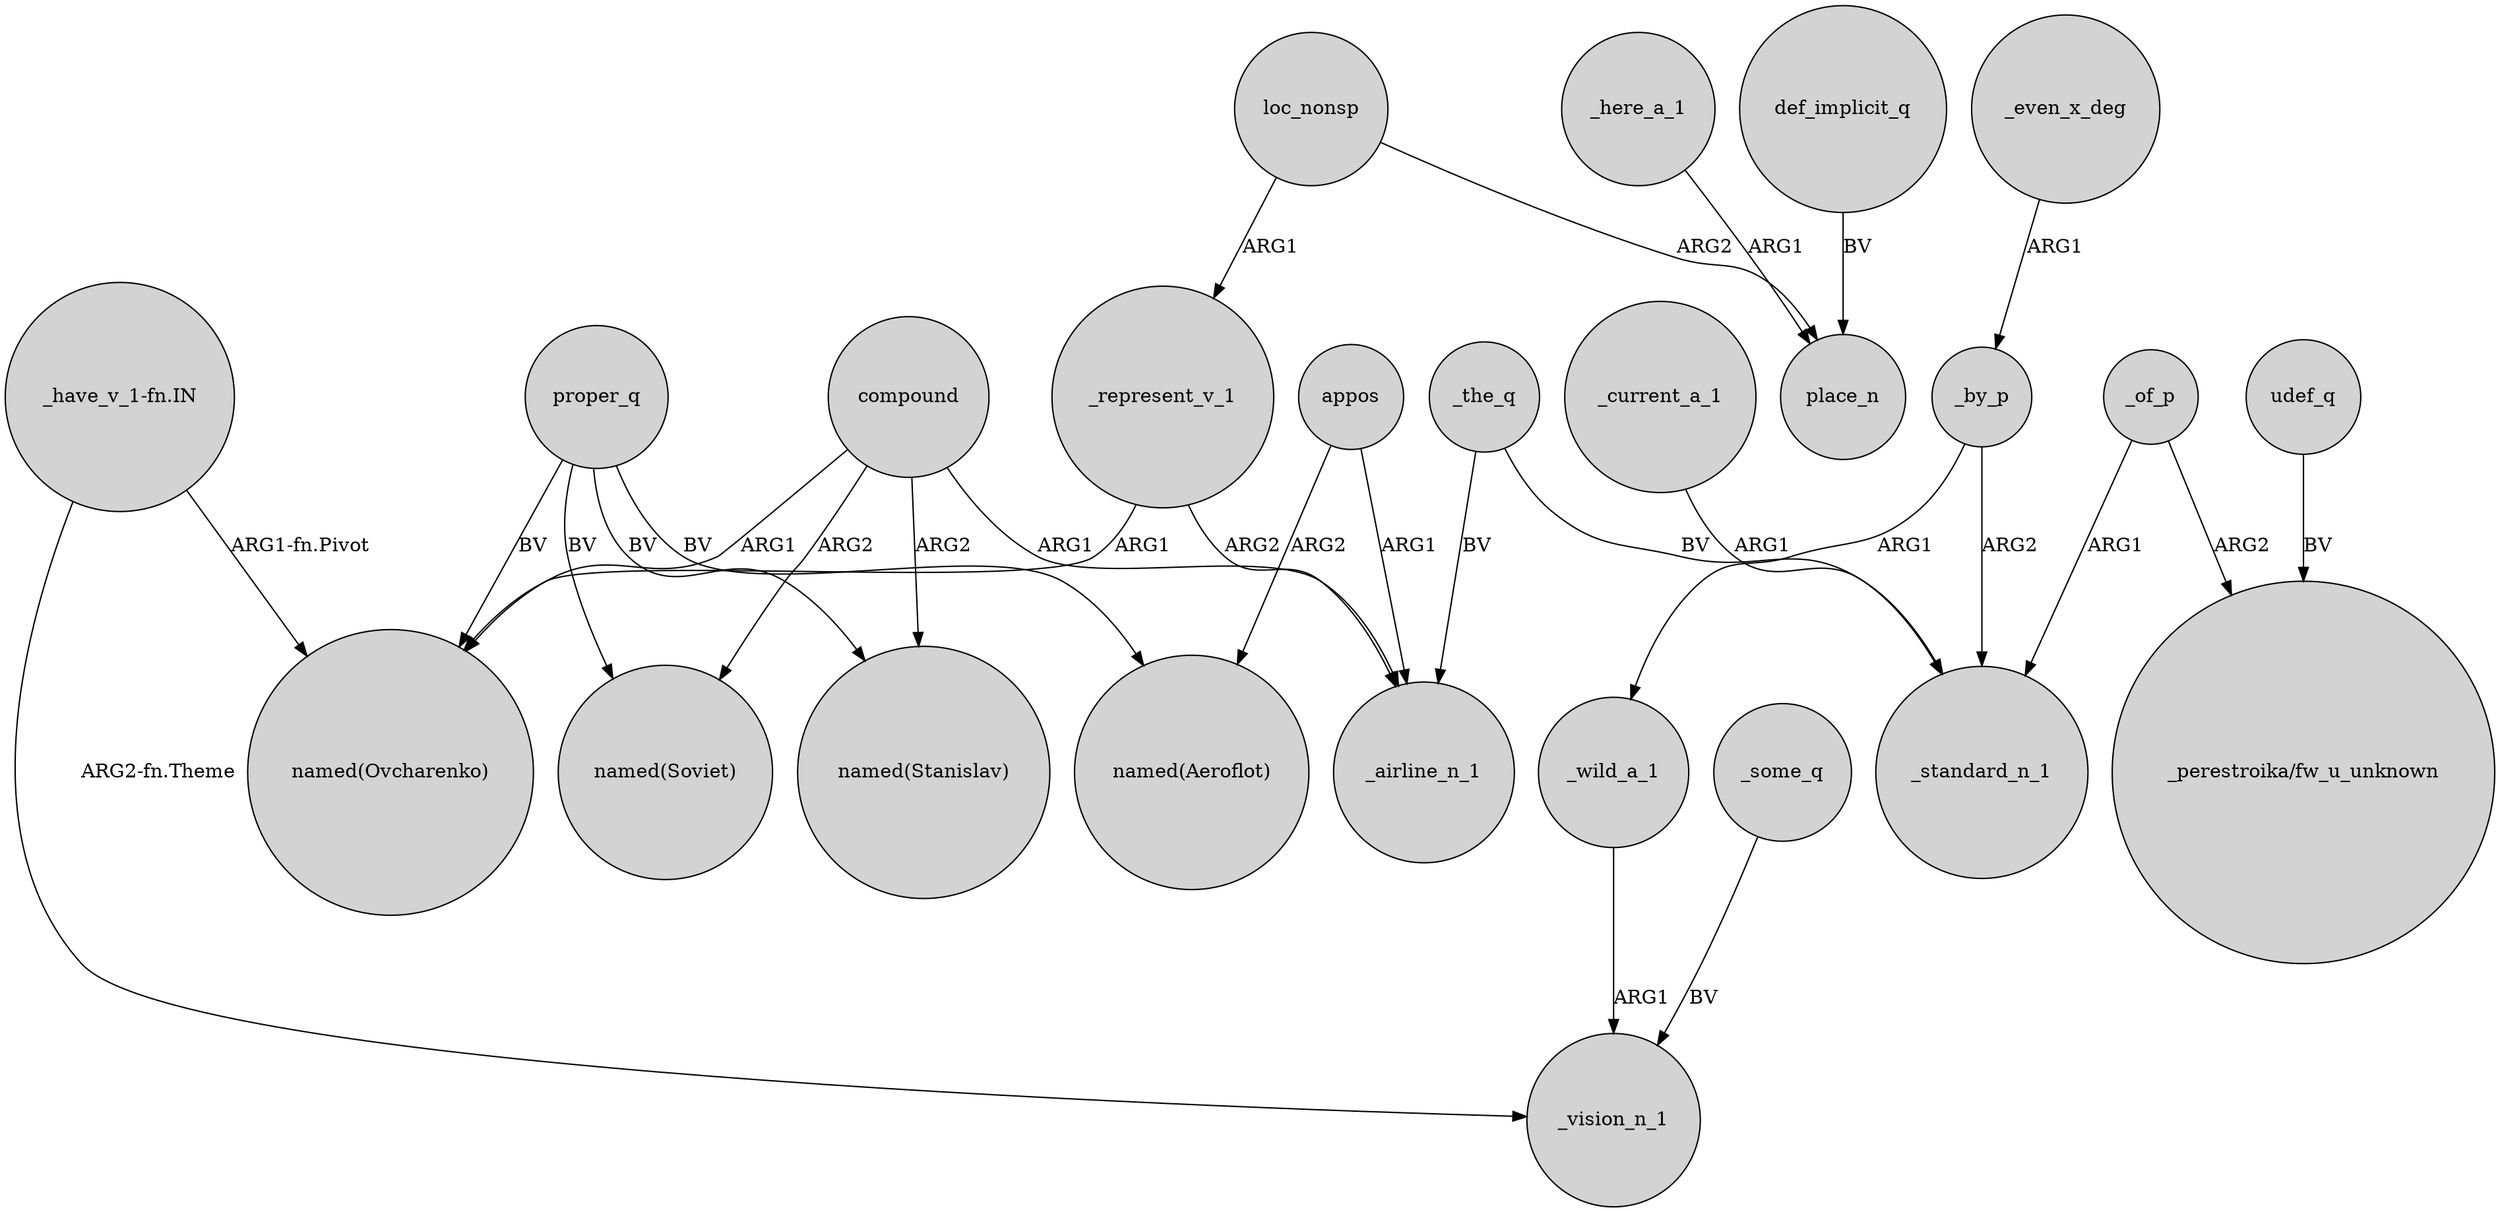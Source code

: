 digraph {
	node [shape=circle style=filled]
	_current_a_1 -> _standard_n_1 [label=ARG1]
	_here_a_1 -> place_n [label=ARG1]
	_by_p -> _wild_a_1 [label=ARG1]
	"_have_v_1-fn.IN" -> "named(Ovcharenko)" [label="ARG1-fn.Pivot"]
	_wild_a_1 -> _vision_n_1 [label=ARG1]
	appos -> "named(Aeroflot)" [label=ARG2]
	_represent_v_1 -> _airline_n_1 [label=ARG2]
	_the_q -> _standard_n_1 [label=BV]
	def_implicit_q -> place_n [label=BV]
	_by_p -> _standard_n_1 [label=ARG2]
	_represent_v_1 -> "named(Ovcharenko)" [label=ARG1]
	proper_q -> "named(Soviet)" [label=BV]
	_even_x_deg -> _by_p [label=ARG1]
	udef_q -> "_perestroika/fw_u_unknown" [label=BV]
	loc_nonsp -> _represent_v_1 [label=ARG1]
	_some_q -> _vision_n_1 [label=BV]
	proper_q -> "named(Aeroflot)" [label=BV]
	_of_p -> _standard_n_1 [label=ARG1]
	_the_q -> _airline_n_1 [label=BV]
	proper_q -> "named(Ovcharenko)" [label=BV]
	compound -> "named(Ovcharenko)" [label=ARG1]
	compound -> "named(Soviet)" [label=ARG2]
	compound -> _airline_n_1 [label=ARG1]
	compound -> "named(Stanislav)" [label=ARG2]
	loc_nonsp -> place_n [label=ARG2]
	_of_p -> "_perestroika/fw_u_unknown" [label=ARG2]
	proper_q -> "named(Stanislav)" [label=BV]
	appos -> _airline_n_1 [label=ARG1]
	"_have_v_1-fn.IN" -> _vision_n_1 [label="ARG2-fn.Theme"]
}
